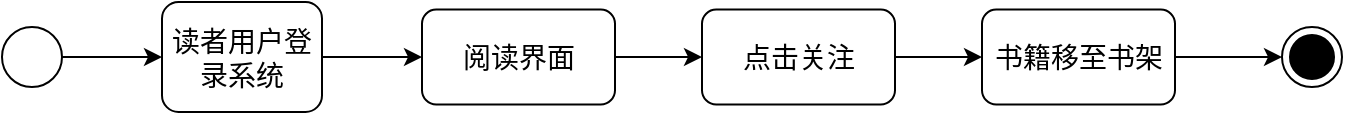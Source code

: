 <mxfile version="21.3.7" type="github">
  <diagram name="第 1 页" id="_BOhLUs3ABtCLZPjs1Sp">
    <mxGraphModel dx="1290" dy="541" grid="1" gridSize="10" guides="1" tooltips="1" connect="1" arrows="1" fold="1" page="1" pageScale="1" pageWidth="827" pageHeight="1169" math="0" shadow="0">
      <root>
        <mxCell id="0" />
        <mxCell id="1" parent="0" />
        <mxCell id="YD7yY-gh3Z_F-k1eT-UV-4" style="edgeStyle=orthogonalEdgeStyle;rounded=0;orthogonalLoop=1;jettySize=auto;html=1;exitX=1;exitY=0.5;exitDx=0;exitDy=0;entryX=0;entryY=0.5;entryDx=0;entryDy=0;" edge="1" parent="1" source="YD7yY-gh3Z_F-k1eT-UV-1" target="YD7yY-gh3Z_F-k1eT-UV-2">
          <mxGeometry relative="1" as="geometry" />
        </mxCell>
        <mxCell id="YD7yY-gh3Z_F-k1eT-UV-1" value="" style="ellipse;whiteSpace=wrap;html=1;aspect=fixed;" vertex="1" parent="1">
          <mxGeometry x="80" y="687.5" width="30" height="30" as="geometry" />
        </mxCell>
        <mxCell id="YD7yY-gh3Z_F-k1eT-UV-7" style="edgeStyle=orthogonalEdgeStyle;rounded=0;orthogonalLoop=1;jettySize=auto;html=1;exitX=1;exitY=0.5;exitDx=0;exitDy=0;entryX=0;entryY=0.5;entryDx=0;entryDy=0;" edge="1" parent="1" source="YD7yY-gh3Z_F-k1eT-UV-2" target="YD7yY-gh3Z_F-k1eT-UV-3">
          <mxGeometry relative="1" as="geometry" />
        </mxCell>
        <mxCell id="YD7yY-gh3Z_F-k1eT-UV-2" value="&lt;font style=&quot;font-size: 14px;&quot;&gt;读者用户登录系统&lt;/font&gt;" style="rounded=1;whiteSpace=wrap;html=1;" vertex="1" parent="1">
          <mxGeometry x="160" y="675" width="80" height="55" as="geometry" />
        </mxCell>
        <mxCell id="YD7yY-gh3Z_F-k1eT-UV-9" style="edgeStyle=orthogonalEdgeStyle;rounded=0;orthogonalLoop=1;jettySize=auto;html=1;exitX=1;exitY=0.5;exitDx=0;exitDy=0;entryX=0;entryY=0.5;entryDx=0;entryDy=0;" edge="1" parent="1" source="YD7yY-gh3Z_F-k1eT-UV-3" target="YD7yY-gh3Z_F-k1eT-UV-8">
          <mxGeometry relative="1" as="geometry" />
        </mxCell>
        <mxCell id="YD7yY-gh3Z_F-k1eT-UV-3" value="&lt;font style=&quot;font-size: 14px;&quot;&gt;阅读界面&lt;/font&gt;" style="rounded=1;whiteSpace=wrap;html=1;" vertex="1" parent="1">
          <mxGeometry x="290" y="678.75" width="96.5" height="47.5" as="geometry" />
        </mxCell>
        <mxCell id="YD7yY-gh3Z_F-k1eT-UV-11" style="edgeStyle=orthogonalEdgeStyle;rounded=0;orthogonalLoop=1;jettySize=auto;html=1;exitX=1;exitY=0.5;exitDx=0;exitDy=0;" edge="1" parent="1" source="YD7yY-gh3Z_F-k1eT-UV-8" target="YD7yY-gh3Z_F-k1eT-UV-10">
          <mxGeometry relative="1" as="geometry" />
        </mxCell>
        <mxCell id="YD7yY-gh3Z_F-k1eT-UV-8" value="&lt;font style=&quot;font-size: 14px;&quot;&gt;点击关注&lt;/font&gt;" style="rounded=1;whiteSpace=wrap;html=1;" vertex="1" parent="1">
          <mxGeometry x="430" y="678.75" width="96.5" height="47.5" as="geometry" />
        </mxCell>
        <mxCell id="YD7yY-gh3Z_F-k1eT-UV-13" style="edgeStyle=orthogonalEdgeStyle;rounded=0;orthogonalLoop=1;jettySize=auto;html=1;exitX=1;exitY=0.5;exitDx=0;exitDy=0;entryX=0;entryY=0.5;entryDx=0;entryDy=0;" edge="1" parent="1" source="YD7yY-gh3Z_F-k1eT-UV-10" target="YD7yY-gh3Z_F-k1eT-UV-12">
          <mxGeometry relative="1" as="geometry" />
        </mxCell>
        <mxCell id="YD7yY-gh3Z_F-k1eT-UV-10" value="&lt;font style=&quot;font-size: 14px;&quot;&gt;书籍移至书架&lt;/font&gt;" style="rounded=1;whiteSpace=wrap;html=1;" vertex="1" parent="1">
          <mxGeometry x="570" y="678.75" width="96.5" height="47.5" as="geometry" />
        </mxCell>
        <mxCell id="YD7yY-gh3Z_F-k1eT-UV-12" value="" style="ellipse;html=1;shape=endState;fillColor=strokeColor;" vertex="1" parent="1">
          <mxGeometry x="720" y="687.5" width="30" height="30" as="geometry" />
        </mxCell>
      </root>
    </mxGraphModel>
  </diagram>
</mxfile>
